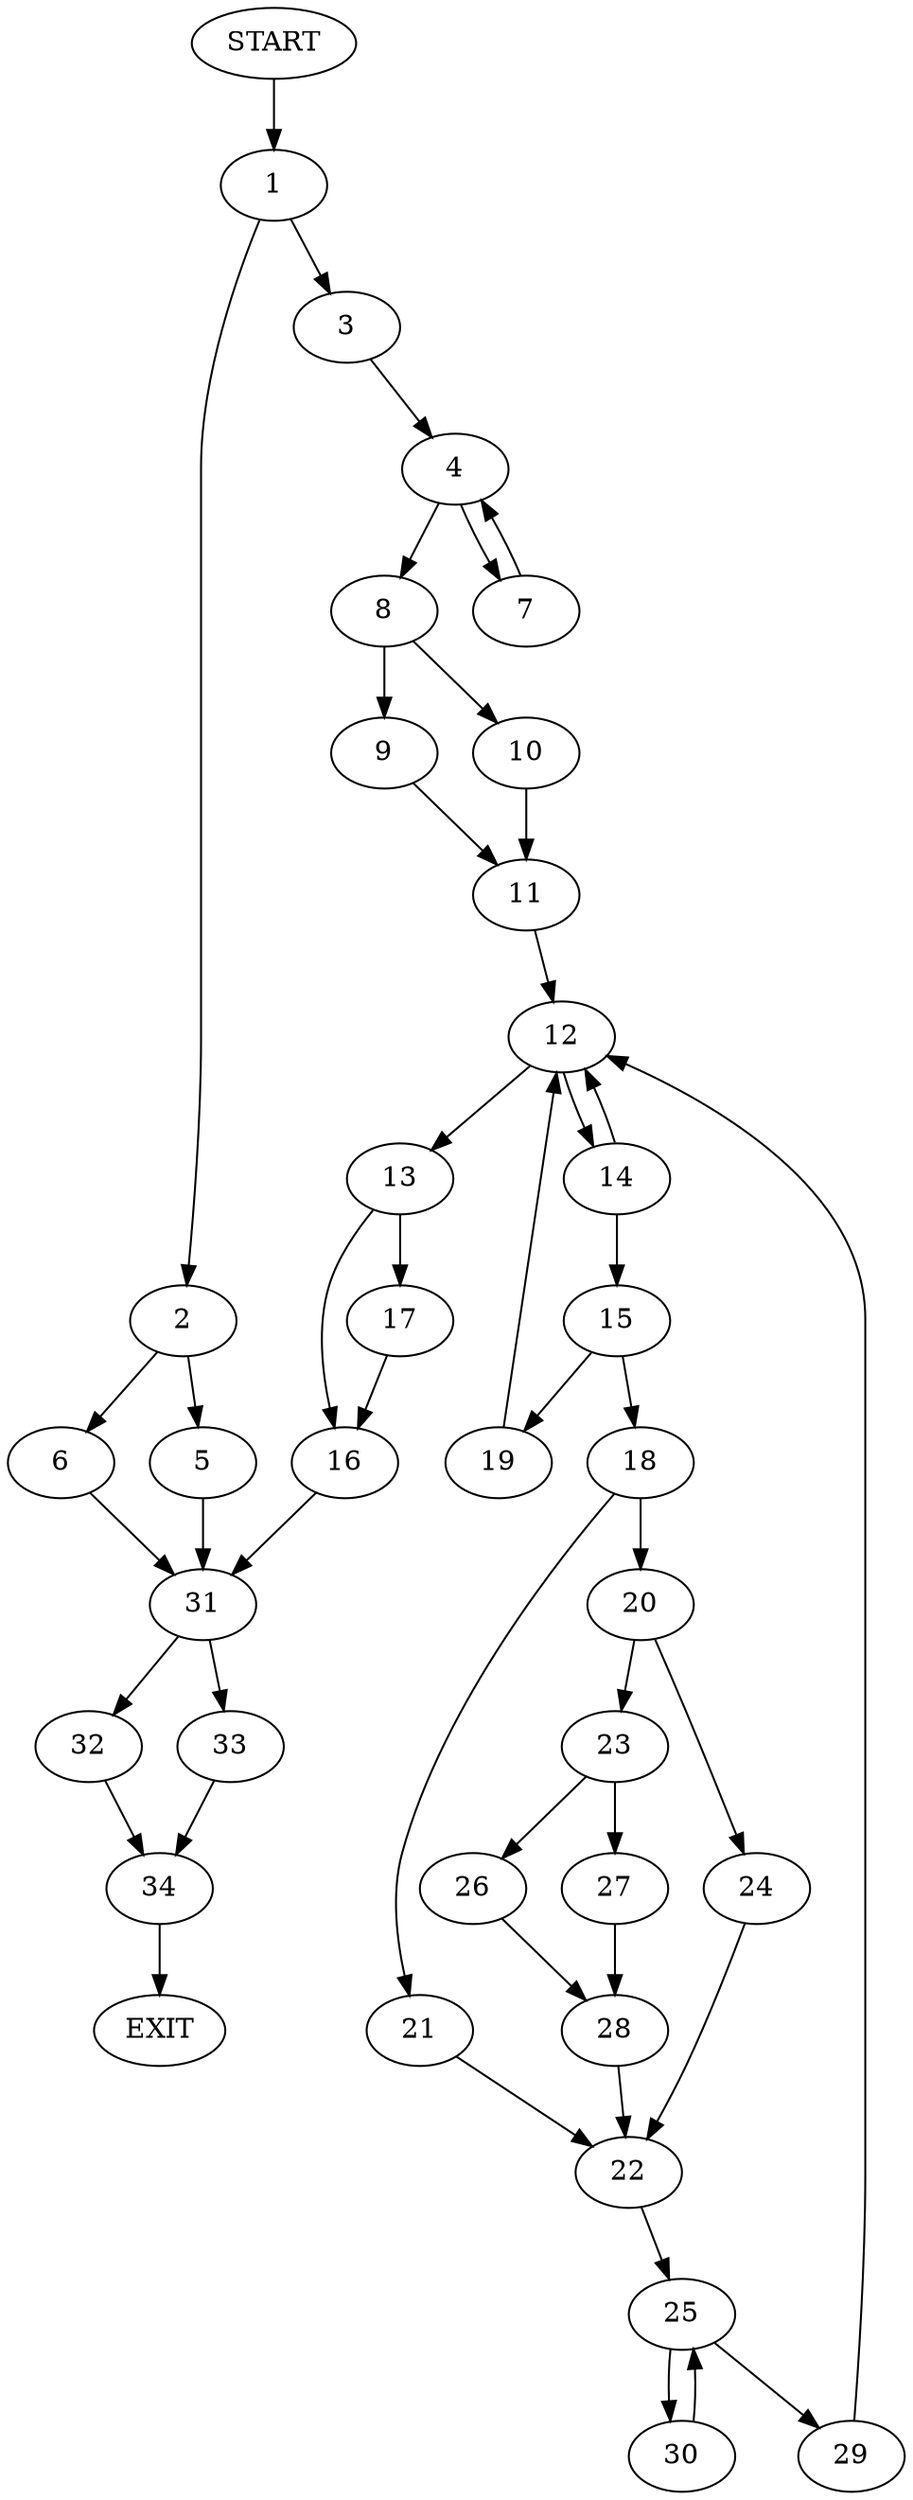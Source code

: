 digraph {
0 [label="START"]
35 [label="EXIT"]
0 -> 1
1 -> 2
1 -> 3
3 -> 4
2 -> 5
2 -> 6
4 -> 7
4 -> 8
7 -> 4
8 -> 9
8 -> 10
10 -> 11
9 -> 11
11 -> 12
12 -> 13
12 -> 14
14 -> 12
14 -> 15
13 -> 16
13 -> 17
15 -> 18
15 -> 19
18 -> 20
18 -> 21
19 -> 12
21 -> 22
20 -> 23
20 -> 24
22 -> 25
24 -> 22
23 -> 26
23 -> 27
27 -> 28
26 -> 28
28 -> 22
25 -> 29
25 -> 30
30 -> 25
29 -> 12
16 -> 31
17 -> 16
31 -> 32
31 -> 33
6 -> 31
5 -> 31
33 -> 34
32 -> 34
34 -> 35
}
